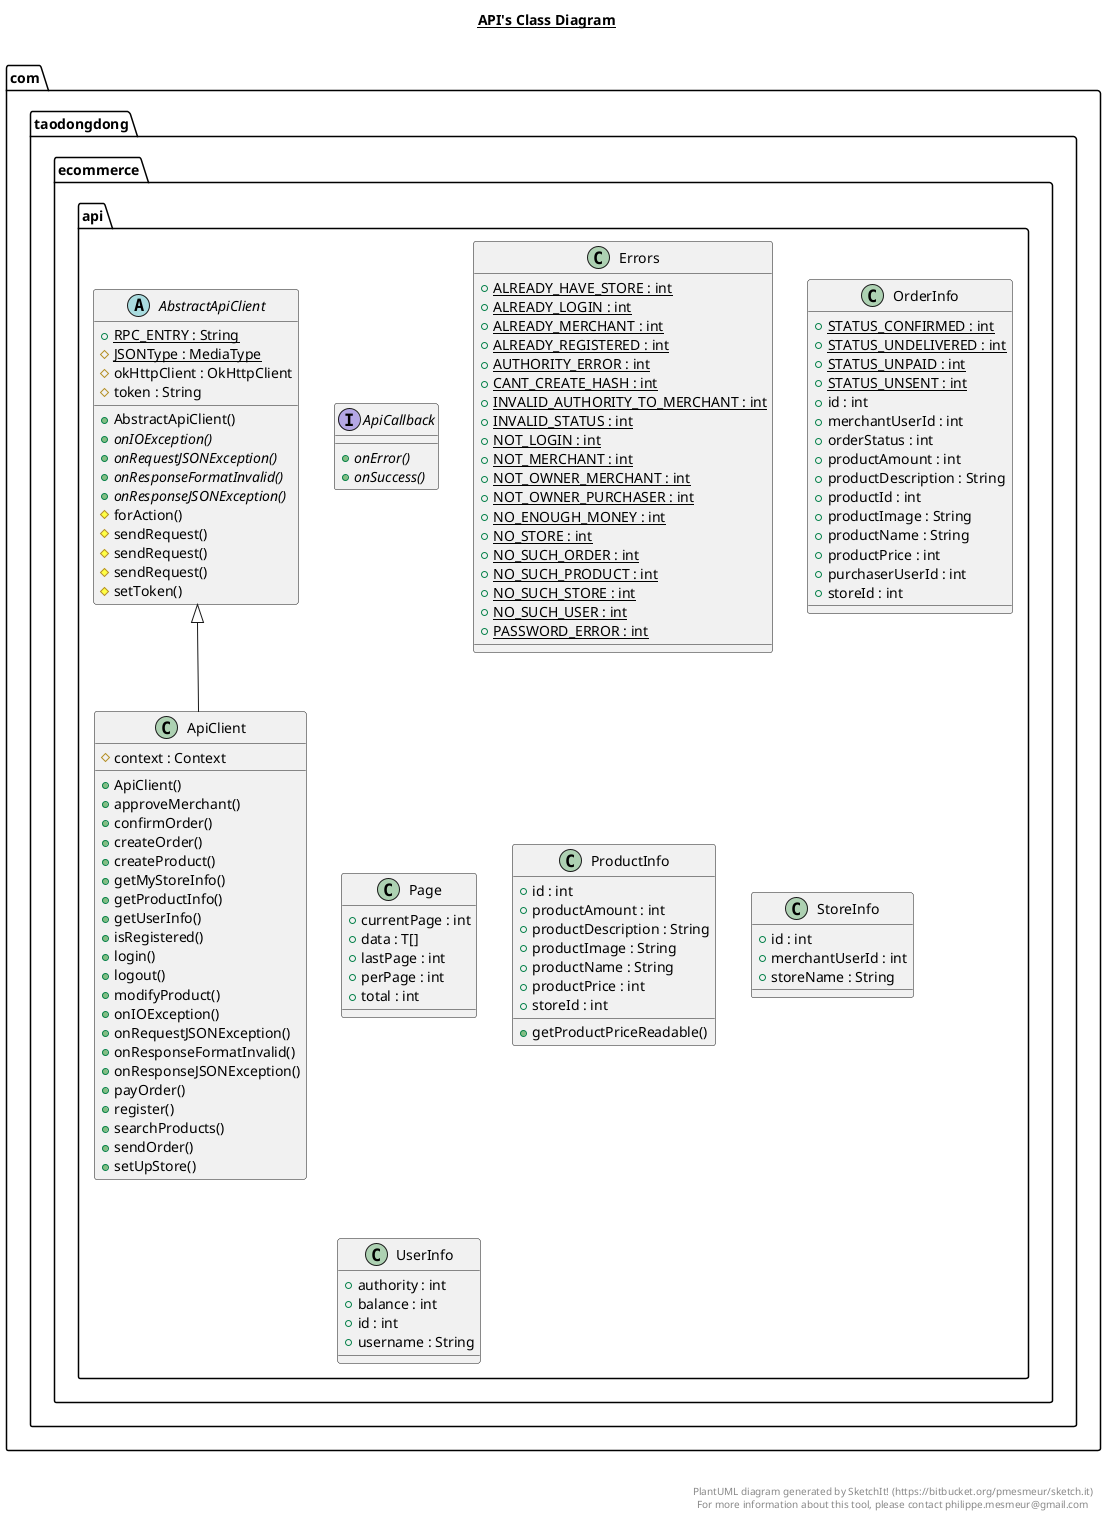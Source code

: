 @startuml

title __API's Class Diagram__\n

  namespace com.taodongdong.ecommerce {
    namespace api {
      abstract class com.taodongdong.ecommerce.api.AbstractApiClient {
          {static} + RPC_ENTRY : String
          {static} # JSONType : MediaType
          # okHttpClient : OkHttpClient
          # token : String
          + AbstractApiClient()
          {abstract} + onIOException()
          {abstract} + onRequestJSONException()
          {abstract} + onResponseFormatInvalid()
          {abstract} + onResponseJSONException()
          # forAction()
          # sendRequest()
          # sendRequest()
          # sendRequest()
          # setToken()
      }
    }
  }
  

  namespace com.taodongdong.ecommerce {
    namespace api {
      interface com.taodongdong.ecommerce.api.ApiCallback {
          {abstract} + onError()
          {abstract} + onSuccess()
      }
    }
  }
  

  namespace com.taodongdong.ecommerce {
    namespace api {
      class com.taodongdong.ecommerce.api.ApiClient {
          # context : Context
          + ApiClient()
          + approveMerchant()
          + confirmOrder()
          + createOrder()
          + createProduct()
          + getMyStoreInfo()
          + getProductInfo()
          + getUserInfo()
          + isRegistered()
          + login()
          + logout()
          + modifyProduct()
          + onIOException()
          + onRequestJSONException()
          + onResponseFormatInvalid()
          + onResponseJSONException()
          + payOrder()
          + register()
          + searchProducts()
          + sendOrder()
          + setUpStore()
      }
    }
  }
  

  namespace com.taodongdong.ecommerce {
    namespace api {
      class com.taodongdong.ecommerce.api.Errors {
          {static} + ALREADY_HAVE_STORE : int
          {static} + ALREADY_LOGIN : int
          {static} + ALREADY_MERCHANT : int
          {static} + ALREADY_REGISTERED : int
          {static} + AUTHORITY_ERROR : int
          {static} + CANT_CREATE_HASH : int
          {static} + INVALID_AUTHORITY_TO_MERCHANT : int
          {static} + INVALID_STATUS : int
          {static} + NOT_LOGIN : int
          {static} + NOT_MERCHANT : int
          {static} + NOT_OWNER_MERCHANT : int
          {static} + NOT_OWNER_PURCHASER : int
          {static} + NO_ENOUGH_MONEY : int
          {static} + NO_STORE : int
          {static} + NO_SUCH_ORDER : int
          {static} + NO_SUCH_PRODUCT : int
          {static} + NO_SUCH_STORE : int
          {static} + NO_SUCH_USER : int
          {static} + PASSWORD_ERROR : int
      }
    }
  }
  

  namespace com.taodongdong.ecommerce {
    namespace api {
      class com.taodongdong.ecommerce.api.OrderInfo {
          {static} + STATUS_CONFIRMED : int
          {static} + STATUS_UNDELIVERED : int
          {static} + STATUS_UNPAID : int
          {static} + STATUS_UNSENT : int
          + id : int
          + merchantUserId : int
          + orderStatus : int
          + productAmount : int
          + productDescription : String
          + productId : int
          + productImage : String
          + productName : String
          + productPrice : int
          + purchaserUserId : int
          + storeId : int
      }
    }
  }
  

  namespace com.taodongdong.ecommerce {
    namespace api {
      class com.taodongdong.ecommerce.api.Page {
          + currentPage : int
          + data : T[]
          + lastPage : int
          + perPage : int
          + total : int
      }
    }
  }
  

  namespace com.taodongdong.ecommerce {
    namespace api {
      class com.taodongdong.ecommerce.api.ProductInfo {
          + id : int
          + productAmount : int
          + productDescription : String
          + productImage : String
          + productName : String
          + productPrice : int
          + storeId : int
          + getProductPriceReadable()
      }
    }
  }
  

  namespace com.taodongdong.ecommerce {
    namespace api {
      class com.taodongdong.ecommerce.api.StoreInfo {
          + id : int
          + merchantUserId : int
          + storeName : String
      }
    }
  }
  

  namespace com.taodongdong.ecommerce {
    namespace api {
      class com.taodongdong.ecommerce.api.UserInfo {
          + authority : int
          + balance : int
          + id : int
          + username : String
      }
    }
  }
  

  com.taodongdong.ecommerce.api.ApiClient -up-|> com.taodongdong.ecommerce.api.AbstractApiClient


right footer


PlantUML diagram generated by SketchIt! (https://bitbucket.org/pmesmeur/sketch.it)
For more information about this tool, please contact philippe.mesmeur@gmail.com
endfooter

@enduml
